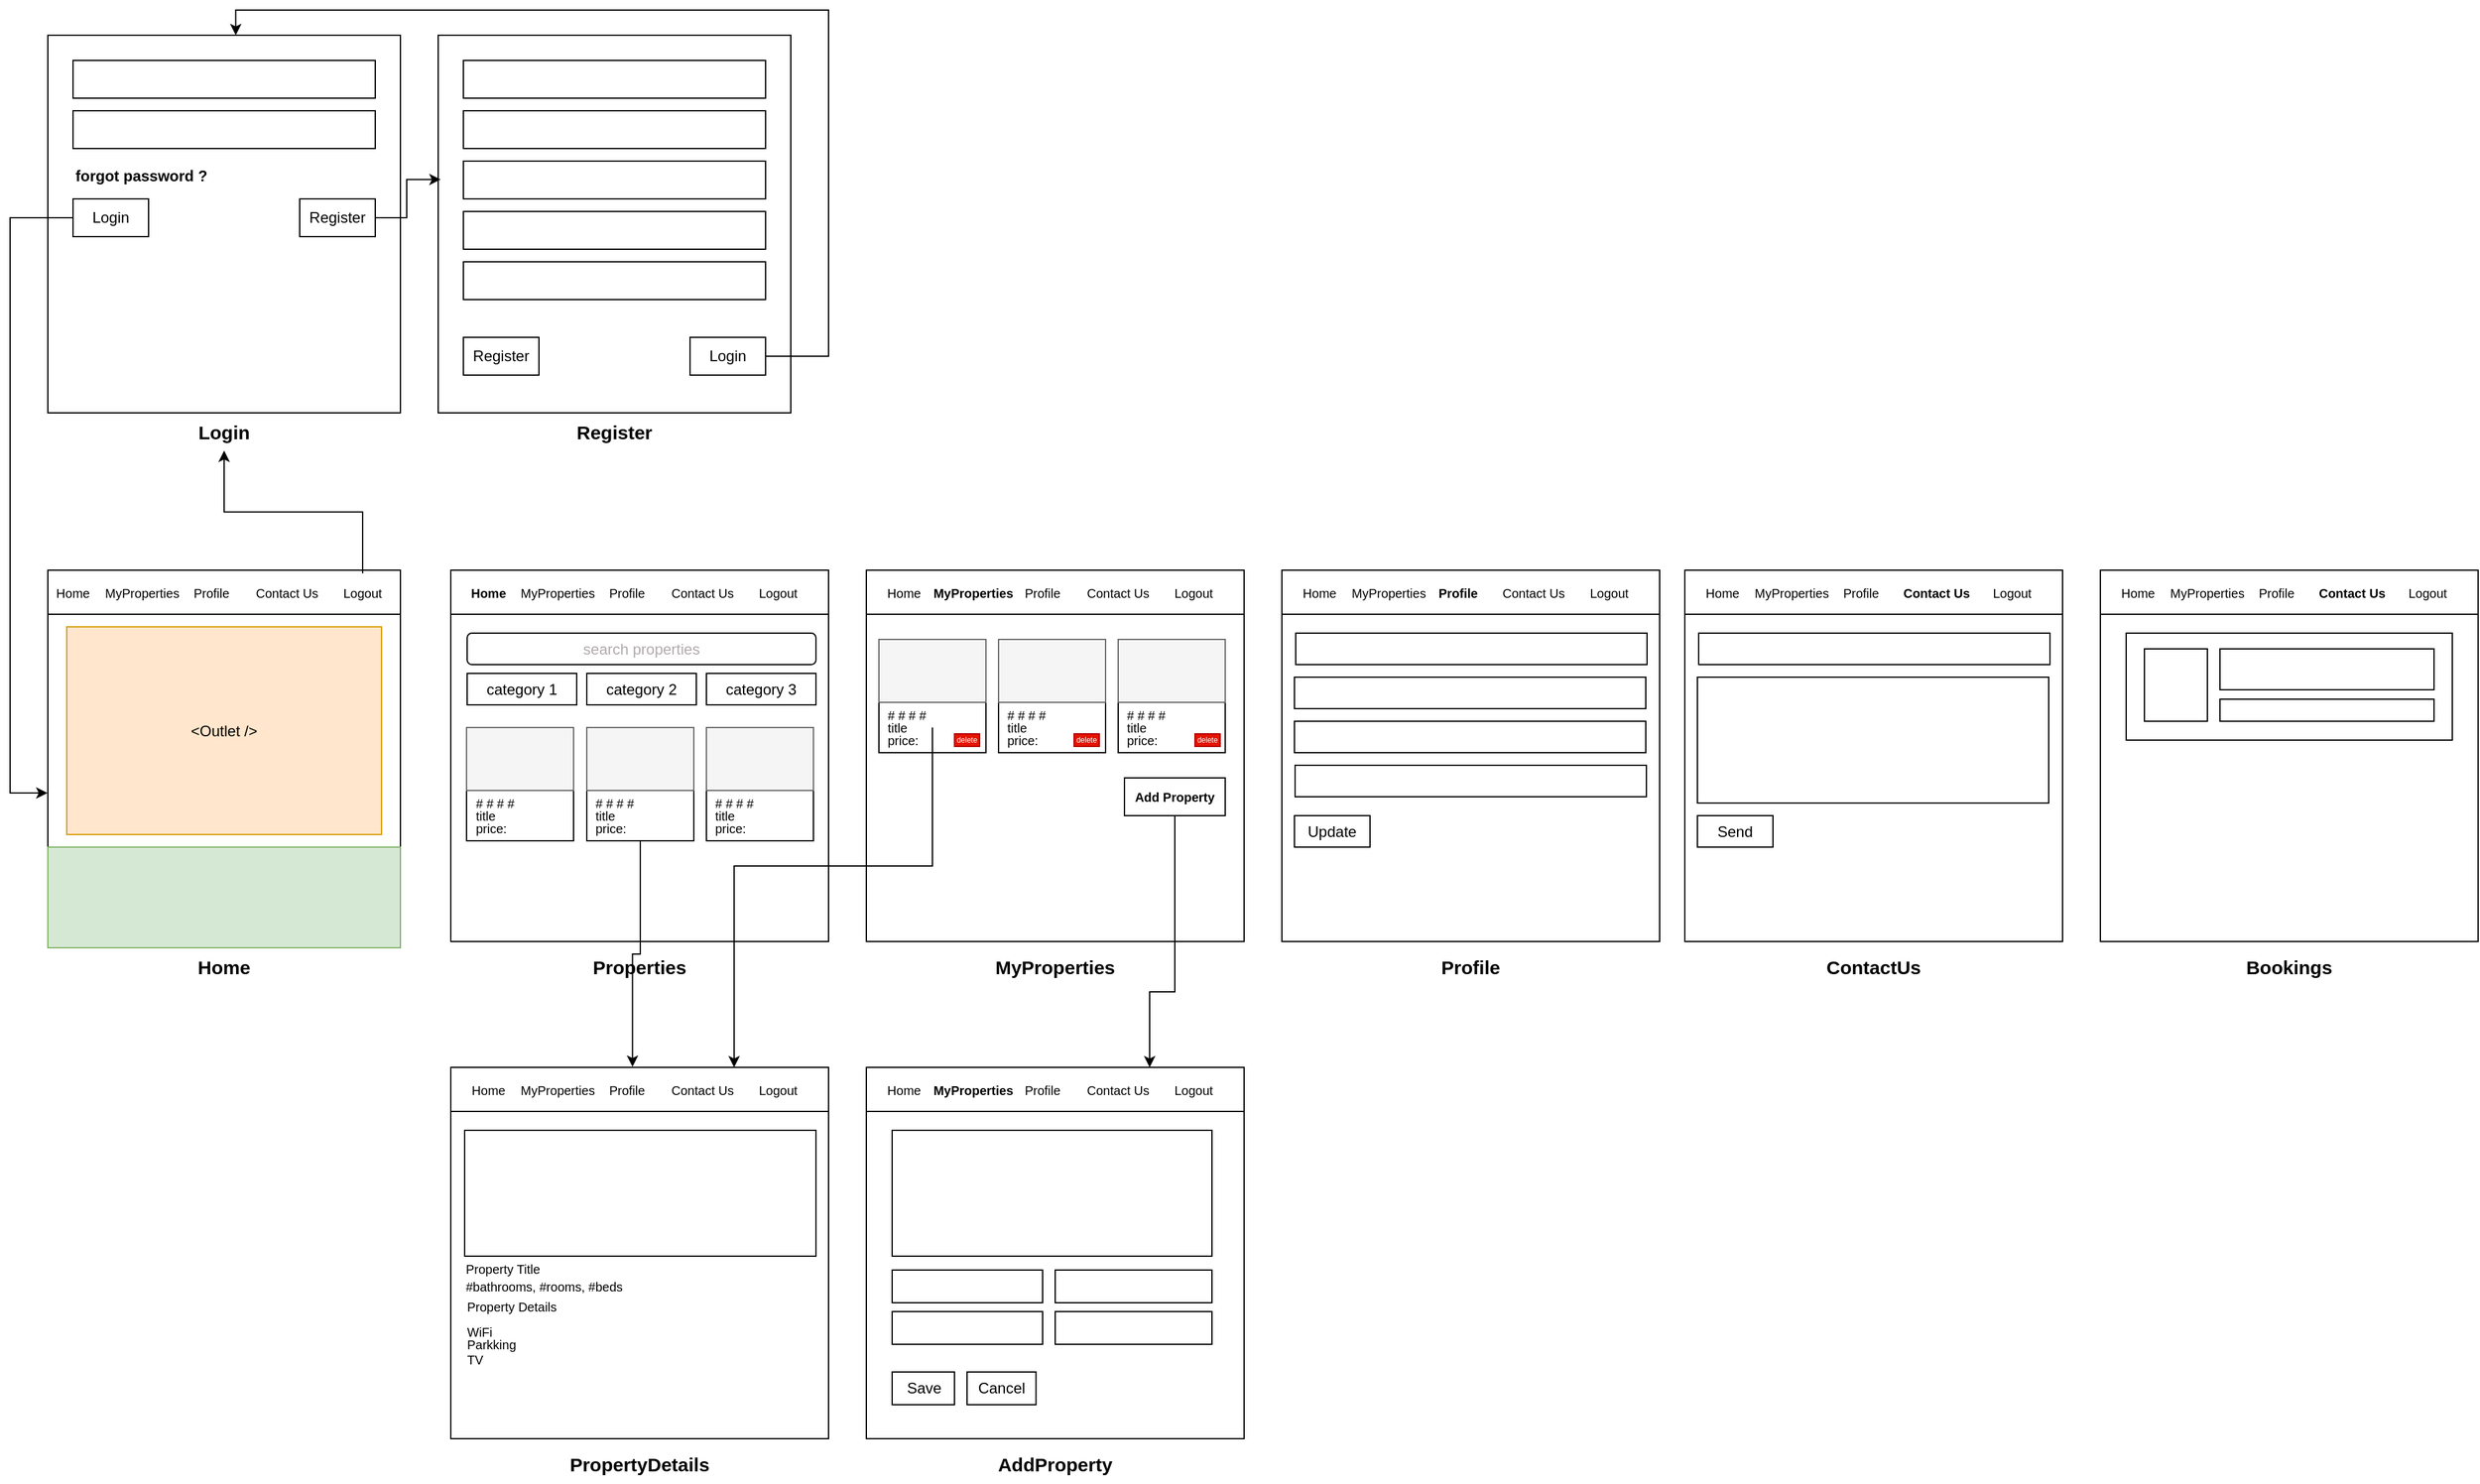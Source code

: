 <mxfile version="25.0.2" pages="2">
  <diagram name="Page-1" id="AyDpVEQpUYll-SA3fNU6">
    <mxGraphModel dx="1242" dy="822" grid="1" gridSize="10" guides="1" tooltips="1" connect="1" arrows="1" fold="1" page="1" pageScale="1" pageWidth="827" pageHeight="1169" math="0" shadow="0">
      <root>
        <mxCell id="0" />
        <mxCell id="1" parent="0" />
        <mxCell id="iufHaKt-wP_-ZqBrllDK-1" value="" style="rounded=0;whiteSpace=wrap;html=1;" vertex="1" parent="1">
          <mxGeometry x="1760" y="587.5" width="300" height="292.5" as="geometry" />
        </mxCell>
        <mxCell id="iufHaKt-wP_-ZqBrllDK-15" value="" style="rounded=0;whiteSpace=wrap;html=1;" vertex="1" parent="1">
          <mxGeometry x="1780.5" y="635" width="259" height="85" as="geometry" />
        </mxCell>
        <mxCell id="_2L9ykSKTUBf5k1eID-E-1" value="" style="rounded=0;whiteSpace=wrap;html=1;" parent="1" vertex="1">
          <mxGeometry x="130" y="160" width="280" height="300" as="geometry" />
        </mxCell>
        <mxCell id="_2L9ykSKTUBf5k1eID-E-2" value="" style="rounded=0;whiteSpace=wrap;html=1;" parent="1" vertex="1">
          <mxGeometry x="150" y="180" width="240" height="30" as="geometry" />
        </mxCell>
        <mxCell id="_2L9ykSKTUBf5k1eID-E-3" value="" style="rounded=0;whiteSpace=wrap;html=1;" parent="1" vertex="1">
          <mxGeometry x="150" y="220" width="240" height="30" as="geometry" />
        </mxCell>
        <mxCell id="_2L9ykSKTUBf5k1eID-E-4" value="Login" style="rounded=0;whiteSpace=wrap;html=1;" parent="1" vertex="1">
          <mxGeometry x="150" y="290" width="60" height="30" as="geometry" />
        </mxCell>
        <mxCell id="_2L9ykSKTUBf5k1eID-E-5" value="Register" style="rounded=0;whiteSpace=wrap;html=1;" parent="1" vertex="1">
          <mxGeometry x="330" y="290" width="60" height="30" as="geometry" />
        </mxCell>
        <mxCell id="_2L9ykSKTUBf5k1eID-E-6" value="Login" style="text;html=1;align=center;verticalAlign=middle;whiteSpace=wrap;rounded=0;fontStyle=1;fontSize=15;" parent="1" vertex="1">
          <mxGeometry x="130" y="460" width="280" height="30" as="geometry" />
        </mxCell>
        <mxCell id="_2L9ykSKTUBf5k1eID-E-7" value="" style="rounded=0;whiteSpace=wrap;html=1;" parent="1" vertex="1">
          <mxGeometry x="440" y="160" width="280" height="300" as="geometry" />
        </mxCell>
        <mxCell id="_2L9ykSKTUBf5k1eID-E-8" value="" style="rounded=0;whiteSpace=wrap;html=1;" parent="1" vertex="1">
          <mxGeometry x="460" y="180" width="240" height="30" as="geometry" />
        </mxCell>
        <mxCell id="_2L9ykSKTUBf5k1eID-E-9" value="" style="rounded=0;whiteSpace=wrap;html=1;" parent="1" vertex="1">
          <mxGeometry x="460" y="220" width="240" height="30" as="geometry" />
        </mxCell>
        <mxCell id="_2L9ykSKTUBf5k1eID-E-10" value="Login" style="rounded=0;whiteSpace=wrap;html=1;" parent="1" vertex="1">
          <mxGeometry x="640" y="400" width="60" height="30" as="geometry" />
        </mxCell>
        <mxCell id="_2L9ykSKTUBf5k1eID-E-11" value="Register" style="rounded=0;whiteSpace=wrap;html=1;" parent="1" vertex="1">
          <mxGeometry x="460" y="400" width="60" height="30" as="geometry" />
        </mxCell>
        <mxCell id="_2L9ykSKTUBf5k1eID-E-12" value="Register" style="text;html=1;align=center;verticalAlign=middle;whiteSpace=wrap;rounded=0;fontStyle=1;fontSize=15;" parent="1" vertex="1">
          <mxGeometry x="440" y="460" width="280" height="30" as="geometry" />
        </mxCell>
        <mxCell id="_2L9ykSKTUBf5k1eID-E-13" value="" style="rounded=0;whiteSpace=wrap;html=1;" parent="1" vertex="1">
          <mxGeometry x="460" y="260" width="240" height="30" as="geometry" />
        </mxCell>
        <mxCell id="_2L9ykSKTUBf5k1eID-E-14" value="" style="rounded=0;whiteSpace=wrap;html=1;" parent="1" vertex="1">
          <mxGeometry x="460" y="300" width="240" height="30" as="geometry" />
        </mxCell>
        <mxCell id="_2L9ykSKTUBf5k1eID-E-15" value="" style="rounded=0;whiteSpace=wrap;html=1;" parent="1" vertex="1">
          <mxGeometry x="460" y="340" width="240" height="30" as="geometry" />
        </mxCell>
        <mxCell id="_2L9ykSKTUBf5k1eID-E-17" style="edgeStyle=orthogonalEdgeStyle;rounded=0;orthogonalLoop=1;jettySize=auto;html=1;entryX=0.007;entryY=0.382;entryDx=0;entryDy=0;entryPerimeter=0;" parent="1" source="_2L9ykSKTUBf5k1eID-E-5" target="_2L9ykSKTUBf5k1eID-E-7" edge="1">
          <mxGeometry relative="1" as="geometry" />
        </mxCell>
        <mxCell id="_2L9ykSKTUBf5k1eID-E-18" style="edgeStyle=orthogonalEdgeStyle;rounded=0;orthogonalLoop=1;jettySize=auto;html=1;entryX=0.533;entryY=0;entryDx=0;entryDy=0;entryPerimeter=0;" parent="1" source="_2L9ykSKTUBf5k1eID-E-10" target="_2L9ykSKTUBf5k1eID-E-1" edge="1">
          <mxGeometry relative="1" as="geometry">
            <Array as="points">
              <mxPoint x="750" y="415" />
              <mxPoint x="750" y="140" />
              <mxPoint x="279" y="140" />
            </Array>
          </mxGeometry>
        </mxCell>
        <mxCell id="_2L9ykSKTUBf5k1eID-E-21" value="" style="rounded=0;whiteSpace=wrap;html=1;" parent="1" vertex="1">
          <mxGeometry x="130" y="585" width="280" height="300" as="geometry" />
        </mxCell>
        <mxCell id="_2L9ykSKTUBf5k1eID-E-26" value="Home" style="text;html=1;align=center;verticalAlign=middle;whiteSpace=wrap;rounded=0;fontStyle=1;fontSize=15;" parent="1" vertex="1">
          <mxGeometry x="130" y="885" width="280" height="30" as="geometry" />
        </mxCell>
        <mxCell id="_2L9ykSKTUBf5k1eID-E-27" value="" style="rounded=0;whiteSpace=wrap;html=1;" parent="1" vertex="1">
          <mxGeometry x="130" y="585" width="280" height="35" as="geometry" />
        </mxCell>
        <mxCell id="_2L9ykSKTUBf5k1eID-E-28" value="Home" style="text;html=1;align=center;verticalAlign=middle;whiteSpace=wrap;rounded=0;fontSize=10;" parent="1" vertex="1">
          <mxGeometry x="130" y="587.5" width="40" height="30" as="geometry" />
        </mxCell>
        <mxCell id="_2L9ykSKTUBf5k1eID-E-29" value="MyProperties" style="text;html=1;align=center;verticalAlign=middle;whiteSpace=wrap;rounded=0;fontSize=10;" parent="1" vertex="1">
          <mxGeometry x="170" y="587.5" width="70" height="30" as="geometry" />
        </mxCell>
        <mxCell id="_2L9ykSKTUBf5k1eID-E-30" value="Profile" style="text;html=1;align=center;verticalAlign=middle;whiteSpace=wrap;rounded=0;fontSize=10;" parent="1" vertex="1">
          <mxGeometry x="240" y="587.5" width="40" height="30" as="geometry" />
        </mxCell>
        <mxCell id="_2L9ykSKTUBf5k1eID-E-31" value="Contact Us" style="text;html=1;align=center;verticalAlign=middle;whiteSpace=wrap;rounded=0;fontSize=10;" parent="1" vertex="1">
          <mxGeometry x="290" y="587.5" width="60" height="30" as="geometry" />
        </mxCell>
        <mxCell id="_2L9ykSKTUBf5k1eID-E-193" style="edgeStyle=orthogonalEdgeStyle;rounded=0;orthogonalLoop=1;jettySize=auto;html=1;" parent="1" source="_2L9ykSKTUBf5k1eID-E-32" target="_2L9ykSKTUBf5k1eID-E-6" edge="1">
          <mxGeometry relative="1" as="geometry" />
        </mxCell>
        <mxCell id="_2L9ykSKTUBf5k1eID-E-32" value="Logout" style="text;html=1;align=center;verticalAlign=middle;whiteSpace=wrap;rounded=0;fontSize=10;" parent="1" vertex="1">
          <mxGeometry x="350" y="587.5" width="60" height="30" as="geometry" />
        </mxCell>
        <mxCell id="_2L9ykSKTUBf5k1eID-E-33" value="" style="rounded=0;whiteSpace=wrap;html=1;" parent="1" vertex="1">
          <mxGeometry x="450" y="587.5" width="300" height="292.5" as="geometry" />
        </mxCell>
        <mxCell id="_2L9ykSKTUBf5k1eID-E-34" value="Properties" style="text;html=1;align=center;verticalAlign=middle;whiteSpace=wrap;rounded=0;fontStyle=1;fontSize=15;" parent="1" vertex="1">
          <mxGeometry x="450" y="885" width="300" height="30" as="geometry" />
        </mxCell>
        <mxCell id="_2L9ykSKTUBf5k1eID-E-35" value="" style="rounded=0;whiteSpace=wrap;html=1;" parent="1" vertex="1">
          <mxGeometry x="450" y="585" width="300" height="35" as="geometry" />
        </mxCell>
        <mxCell id="_2L9ykSKTUBf5k1eID-E-36" value="Home" style="text;html=1;align=center;verticalAlign=middle;whiteSpace=wrap;rounded=0;fontSize=10;fontStyle=1" parent="1" vertex="1">
          <mxGeometry x="460" y="587.5" width="40" height="30" as="geometry" />
        </mxCell>
        <mxCell id="_2L9ykSKTUBf5k1eID-E-37" value="MyProperties" style="text;html=1;align=center;verticalAlign=middle;whiteSpace=wrap;rounded=0;fontSize=10;" parent="1" vertex="1">
          <mxGeometry x="500" y="587.5" width="70" height="30" as="geometry" />
        </mxCell>
        <mxCell id="_2L9ykSKTUBf5k1eID-E-38" value="Profile" style="text;html=1;align=center;verticalAlign=middle;whiteSpace=wrap;rounded=0;fontSize=10;" parent="1" vertex="1">
          <mxGeometry x="570" y="587.5" width="40" height="30" as="geometry" />
        </mxCell>
        <mxCell id="_2L9ykSKTUBf5k1eID-E-39" value="Contact Us" style="text;html=1;align=center;verticalAlign=middle;whiteSpace=wrap;rounded=0;fontSize=10;" parent="1" vertex="1">
          <mxGeometry x="620" y="587.5" width="60" height="30" as="geometry" />
        </mxCell>
        <mxCell id="_2L9ykSKTUBf5k1eID-E-40" value="Logout" style="text;html=1;align=center;verticalAlign=middle;whiteSpace=wrap;rounded=0;fontSize=10;" parent="1" vertex="1">
          <mxGeometry x="680" y="587.5" width="60" height="30" as="geometry" />
        </mxCell>
        <mxCell id="_2L9ykSKTUBf5k1eID-E-51" value="" style="group" parent="1" vertex="1" connectable="0">
          <mxGeometry x="462.5" y="710" width="85" height="90" as="geometry" />
        </mxCell>
        <mxCell id="_2L9ykSKTUBf5k1eID-E-41" value="" style="rounded=0;whiteSpace=wrap;html=1;" parent="_2L9ykSKTUBf5k1eID-E-51" vertex="1">
          <mxGeometry width="85" height="90" as="geometry" />
        </mxCell>
        <mxCell id="_2L9ykSKTUBf5k1eID-E-42" value="" style="rounded=0;whiteSpace=wrap;html=1;fillColor=#f5f5f5;fontColor=#333333;strokeColor=#666666;" parent="_2L9ykSKTUBf5k1eID-E-51" vertex="1">
          <mxGeometry width="85" height="50" as="geometry" />
        </mxCell>
        <mxCell id="_2L9ykSKTUBf5k1eID-E-43" value="title" style="text;html=1;align=left;verticalAlign=middle;whiteSpace=wrap;rounded=0;fontSize=10;" parent="_2L9ykSKTUBf5k1eID-E-51" vertex="1">
          <mxGeometry x="5" y="60" width="75" height="20" as="geometry" />
        </mxCell>
        <mxCell id="_2L9ykSKTUBf5k1eID-E-44" value="price:&amp;nbsp;" style="text;html=1;align=left;verticalAlign=middle;whiteSpace=wrap;rounded=0;fontSize=10;" parent="_2L9ykSKTUBf5k1eID-E-51" vertex="1">
          <mxGeometry x="5" y="70" width="75" height="20" as="geometry" />
        </mxCell>
        <mxCell id="_2L9ykSKTUBf5k1eID-E-46" value="# # # #" style="text;html=1;align=left;verticalAlign=middle;whiteSpace=wrap;rounded=0;fontSize=10;" parent="_2L9ykSKTUBf5k1eID-E-51" vertex="1">
          <mxGeometry x="5" y="50" width="75" height="20" as="geometry" />
        </mxCell>
        <mxCell id="_2L9ykSKTUBf5k1eID-E-52" value="" style="group" parent="1" vertex="1" connectable="0">
          <mxGeometry x="558" y="710" width="85" height="90" as="geometry" />
        </mxCell>
        <mxCell id="_2L9ykSKTUBf5k1eID-E-53" value="" style="rounded=0;whiteSpace=wrap;html=1;" parent="_2L9ykSKTUBf5k1eID-E-52" vertex="1">
          <mxGeometry width="85" height="90" as="geometry" />
        </mxCell>
        <mxCell id="_2L9ykSKTUBf5k1eID-E-54" value="" style="rounded=0;whiteSpace=wrap;html=1;fillColor=#f5f5f5;fontColor=#333333;strokeColor=#666666;" parent="_2L9ykSKTUBf5k1eID-E-52" vertex="1">
          <mxGeometry width="85" height="50" as="geometry" />
        </mxCell>
        <mxCell id="_2L9ykSKTUBf5k1eID-E-55" value="title" style="text;html=1;align=left;verticalAlign=middle;whiteSpace=wrap;rounded=0;fontSize=10;" parent="_2L9ykSKTUBf5k1eID-E-52" vertex="1">
          <mxGeometry x="5" y="60" width="75" height="20" as="geometry" />
        </mxCell>
        <mxCell id="_2L9ykSKTUBf5k1eID-E-56" value="price:&amp;nbsp;" style="text;html=1;align=left;verticalAlign=middle;whiteSpace=wrap;rounded=0;fontSize=10;" parent="_2L9ykSKTUBf5k1eID-E-52" vertex="1">
          <mxGeometry x="5" y="70" width="75" height="20" as="geometry" />
        </mxCell>
        <mxCell id="_2L9ykSKTUBf5k1eID-E-57" value="# # # #" style="text;html=1;align=left;verticalAlign=middle;whiteSpace=wrap;rounded=0;fontSize=10;" parent="_2L9ykSKTUBf5k1eID-E-52" vertex="1">
          <mxGeometry x="5" y="50" width="75" height="20" as="geometry" />
        </mxCell>
        <mxCell id="_2L9ykSKTUBf5k1eID-E-58" value="" style="group" parent="1" vertex="1" connectable="0">
          <mxGeometry x="653" y="710" width="85" height="90" as="geometry" />
        </mxCell>
        <mxCell id="_2L9ykSKTUBf5k1eID-E-59" value="" style="rounded=0;whiteSpace=wrap;html=1;" parent="_2L9ykSKTUBf5k1eID-E-58" vertex="1">
          <mxGeometry width="85" height="90" as="geometry" />
        </mxCell>
        <mxCell id="_2L9ykSKTUBf5k1eID-E-60" value="" style="rounded=0;whiteSpace=wrap;html=1;fillColor=#f5f5f5;fontColor=#333333;strokeColor=#666666;" parent="_2L9ykSKTUBf5k1eID-E-58" vertex="1">
          <mxGeometry width="85" height="50" as="geometry" />
        </mxCell>
        <mxCell id="_2L9ykSKTUBf5k1eID-E-61" value="title" style="text;html=1;align=left;verticalAlign=middle;whiteSpace=wrap;rounded=0;fontSize=10;" parent="_2L9ykSKTUBf5k1eID-E-58" vertex="1">
          <mxGeometry x="5" y="60" width="75" height="20" as="geometry" />
        </mxCell>
        <mxCell id="_2L9ykSKTUBf5k1eID-E-62" value="price:&amp;nbsp;" style="text;html=1;align=left;verticalAlign=middle;whiteSpace=wrap;rounded=0;fontSize=10;" parent="_2L9ykSKTUBf5k1eID-E-58" vertex="1">
          <mxGeometry x="5" y="70" width="75" height="20" as="geometry" />
        </mxCell>
        <mxCell id="_2L9ykSKTUBf5k1eID-E-63" value="# # # #" style="text;html=1;align=left;verticalAlign=middle;whiteSpace=wrap;rounded=0;fontSize=10;" parent="_2L9ykSKTUBf5k1eID-E-58" vertex="1">
          <mxGeometry x="5" y="50" width="75" height="20" as="geometry" />
        </mxCell>
        <mxCell id="_2L9ykSKTUBf5k1eID-E-64" value="" style="rounded=0;whiteSpace=wrap;html=1;" parent="1" vertex="1">
          <mxGeometry x="780" y="587.5" width="300" height="292.5" as="geometry" />
        </mxCell>
        <mxCell id="_2L9ykSKTUBf5k1eID-E-65" value="MyProperties" style="text;html=1;align=center;verticalAlign=middle;whiteSpace=wrap;rounded=0;fontStyle=1;fontSize=15;" parent="1" vertex="1">
          <mxGeometry x="780" y="885" width="300" height="30" as="geometry" />
        </mxCell>
        <mxCell id="_2L9ykSKTUBf5k1eID-E-66" value="" style="rounded=0;whiteSpace=wrap;html=1;" parent="1" vertex="1">
          <mxGeometry x="780" y="585" width="300" height="35" as="geometry" />
        </mxCell>
        <mxCell id="_2L9ykSKTUBf5k1eID-E-67" value="Home" style="text;html=1;align=center;verticalAlign=middle;whiteSpace=wrap;rounded=0;fontSize=10;fontStyle=0" parent="1" vertex="1">
          <mxGeometry x="790" y="587.5" width="40" height="30" as="geometry" />
        </mxCell>
        <mxCell id="_2L9ykSKTUBf5k1eID-E-68" value="MyProperties" style="text;html=1;align=center;verticalAlign=middle;whiteSpace=wrap;rounded=0;fontSize=10;fontStyle=1" parent="1" vertex="1">
          <mxGeometry x="830" y="587.5" width="70" height="30" as="geometry" />
        </mxCell>
        <mxCell id="_2L9ykSKTUBf5k1eID-E-69" value="Profile" style="text;html=1;align=center;verticalAlign=middle;whiteSpace=wrap;rounded=0;fontSize=10;" parent="1" vertex="1">
          <mxGeometry x="900" y="587.5" width="40" height="30" as="geometry" />
        </mxCell>
        <mxCell id="_2L9ykSKTUBf5k1eID-E-70" value="Contact Us" style="text;html=1;align=center;verticalAlign=middle;whiteSpace=wrap;rounded=0;fontSize=10;" parent="1" vertex="1">
          <mxGeometry x="950" y="587.5" width="60" height="30" as="geometry" />
        </mxCell>
        <mxCell id="_2L9ykSKTUBf5k1eID-E-71" value="Logout" style="text;html=1;align=center;verticalAlign=middle;whiteSpace=wrap;rounded=0;fontSize=10;" parent="1" vertex="1">
          <mxGeometry x="1010" y="587.5" width="60" height="30" as="geometry" />
        </mxCell>
        <mxCell id="_2L9ykSKTUBf5k1eID-E-72" value="" style="group" parent="1" vertex="1" connectable="0">
          <mxGeometry x="790" y="640" width="85" height="90" as="geometry" />
        </mxCell>
        <mxCell id="_2L9ykSKTUBf5k1eID-E-73" value="" style="rounded=0;whiteSpace=wrap;html=1;" parent="_2L9ykSKTUBf5k1eID-E-72" vertex="1">
          <mxGeometry width="85" height="90" as="geometry" />
        </mxCell>
        <mxCell id="_2L9ykSKTUBf5k1eID-E-74" value="" style="rounded=0;whiteSpace=wrap;html=1;fillColor=#f5f5f5;fontColor=#333333;strokeColor=#666666;" parent="_2L9ykSKTUBf5k1eID-E-72" vertex="1">
          <mxGeometry width="85" height="50" as="geometry" />
        </mxCell>
        <mxCell id="_2L9ykSKTUBf5k1eID-E-75" value="title" style="text;html=1;align=left;verticalAlign=middle;whiteSpace=wrap;rounded=0;fontSize=10;" parent="_2L9ykSKTUBf5k1eID-E-72" vertex="1">
          <mxGeometry x="5" y="60" width="75" height="20" as="geometry" />
        </mxCell>
        <mxCell id="_2L9ykSKTUBf5k1eID-E-76" value="price:&amp;nbsp;" style="text;html=1;align=left;verticalAlign=middle;whiteSpace=wrap;rounded=0;fontSize=10;" parent="_2L9ykSKTUBf5k1eID-E-72" vertex="1">
          <mxGeometry x="5" y="70" width="75" height="20" as="geometry" />
        </mxCell>
        <mxCell id="_2L9ykSKTUBf5k1eID-E-77" value="# # # #" style="text;html=1;align=left;verticalAlign=middle;whiteSpace=wrap;rounded=0;fontSize=10;" parent="_2L9ykSKTUBf5k1eID-E-72" vertex="1">
          <mxGeometry x="5" y="50" width="75" height="20" as="geometry" />
        </mxCell>
        <mxCell id="_2L9ykSKTUBf5k1eID-E-197" value="delete" style="rounded=0;whiteSpace=wrap;html=1;fillColor=#e51400;fontColor=#ffffff;strokeColor=#B20000;fontSize=6;" parent="_2L9ykSKTUBf5k1eID-E-72" vertex="1">
          <mxGeometry x="60" y="75" width="20" height="10" as="geometry" />
        </mxCell>
        <mxCell id="_2L9ykSKTUBf5k1eID-E-78" value="" style="group" parent="1" vertex="1" connectable="0">
          <mxGeometry x="885" y="640" width="85" height="90" as="geometry" />
        </mxCell>
        <mxCell id="_2L9ykSKTUBf5k1eID-E-79" value="" style="rounded=0;whiteSpace=wrap;html=1;" parent="_2L9ykSKTUBf5k1eID-E-78" vertex="1">
          <mxGeometry width="85" height="90" as="geometry" />
        </mxCell>
        <mxCell id="_2L9ykSKTUBf5k1eID-E-80" value="" style="rounded=0;whiteSpace=wrap;html=1;fillColor=#f5f5f5;fontColor=#333333;strokeColor=#666666;" parent="_2L9ykSKTUBf5k1eID-E-78" vertex="1">
          <mxGeometry width="85" height="50" as="geometry" />
        </mxCell>
        <mxCell id="_2L9ykSKTUBf5k1eID-E-81" value="title" style="text;html=1;align=left;verticalAlign=middle;whiteSpace=wrap;rounded=0;fontSize=10;" parent="_2L9ykSKTUBf5k1eID-E-78" vertex="1">
          <mxGeometry x="5" y="60" width="75" height="20" as="geometry" />
        </mxCell>
        <mxCell id="_2L9ykSKTUBf5k1eID-E-82" value="price:&amp;nbsp;" style="text;html=1;align=left;verticalAlign=middle;whiteSpace=wrap;rounded=0;fontSize=10;" parent="_2L9ykSKTUBf5k1eID-E-78" vertex="1">
          <mxGeometry x="5" y="70" width="75" height="20" as="geometry" />
        </mxCell>
        <mxCell id="_2L9ykSKTUBf5k1eID-E-83" value="# # # #" style="text;html=1;align=left;verticalAlign=middle;whiteSpace=wrap;rounded=0;fontSize=10;" parent="_2L9ykSKTUBf5k1eID-E-78" vertex="1">
          <mxGeometry x="5" y="50" width="75" height="20" as="geometry" />
        </mxCell>
        <mxCell id="_2L9ykSKTUBf5k1eID-E-198" value="delete" style="rounded=0;whiteSpace=wrap;html=1;fillColor=#e51400;fontColor=#ffffff;strokeColor=#B20000;fontSize=6;" parent="_2L9ykSKTUBf5k1eID-E-78" vertex="1">
          <mxGeometry x="60" y="75" width="20" height="10" as="geometry" />
        </mxCell>
        <mxCell id="_2L9ykSKTUBf5k1eID-E-84" value="" style="group" parent="1" vertex="1" connectable="0">
          <mxGeometry x="980" y="640" width="85" height="90" as="geometry" />
        </mxCell>
        <mxCell id="_2L9ykSKTUBf5k1eID-E-85" value="" style="rounded=0;whiteSpace=wrap;html=1;" parent="_2L9ykSKTUBf5k1eID-E-84" vertex="1">
          <mxGeometry width="85" height="90" as="geometry" />
        </mxCell>
        <mxCell id="_2L9ykSKTUBf5k1eID-E-86" value="" style="rounded=0;whiteSpace=wrap;html=1;fillColor=#f5f5f5;fontColor=#333333;strokeColor=#666666;" parent="_2L9ykSKTUBf5k1eID-E-84" vertex="1">
          <mxGeometry width="85" height="50" as="geometry" />
        </mxCell>
        <mxCell id="_2L9ykSKTUBf5k1eID-E-87" value="title" style="text;html=1;align=left;verticalAlign=middle;whiteSpace=wrap;rounded=0;fontSize=10;" parent="_2L9ykSKTUBf5k1eID-E-84" vertex="1">
          <mxGeometry x="5" y="60" width="75" height="20" as="geometry" />
        </mxCell>
        <mxCell id="_2L9ykSKTUBf5k1eID-E-88" value="price:&amp;nbsp;" style="text;html=1;align=left;verticalAlign=middle;whiteSpace=wrap;rounded=0;fontSize=10;" parent="_2L9ykSKTUBf5k1eID-E-84" vertex="1">
          <mxGeometry x="5" y="70" width="75" height="20" as="geometry" />
        </mxCell>
        <mxCell id="_2L9ykSKTUBf5k1eID-E-89" value="# # # #" style="text;html=1;align=left;verticalAlign=middle;whiteSpace=wrap;rounded=0;fontSize=10;" parent="_2L9ykSKTUBf5k1eID-E-84" vertex="1">
          <mxGeometry x="5" y="50" width="75" height="20" as="geometry" />
        </mxCell>
        <mxCell id="_2L9ykSKTUBf5k1eID-E-199" value="delete" style="rounded=0;whiteSpace=wrap;html=1;fillColor=#e51400;fontColor=#ffffff;strokeColor=#B20000;fontSize=6;" parent="_2L9ykSKTUBf5k1eID-E-84" vertex="1">
          <mxGeometry x="61" y="75" width="20" height="10" as="geometry" />
        </mxCell>
        <mxCell id="_2L9ykSKTUBf5k1eID-E-191" style="edgeStyle=orthogonalEdgeStyle;rounded=0;orthogonalLoop=1;jettySize=auto;html=1;entryX=0.75;entryY=0;entryDx=0;entryDy=0;" parent="1" source="_2L9ykSKTUBf5k1eID-E-90" target="_2L9ykSKTUBf5k1eID-E-156" edge="1">
          <mxGeometry relative="1" as="geometry">
            <Array as="points">
              <mxPoint x="1025" y="920" />
              <mxPoint x="1005" y="920" />
            </Array>
          </mxGeometry>
        </mxCell>
        <mxCell id="_2L9ykSKTUBf5k1eID-E-90" value="Add Property" style="rounded=0;whiteSpace=wrap;html=1;fontStyle=1;fontSize=10;" parent="1" vertex="1">
          <mxGeometry x="985" y="750" width="80" height="30" as="geometry" />
        </mxCell>
        <mxCell id="_2L9ykSKTUBf5k1eID-E-91" value="" style="rounded=0;whiteSpace=wrap;html=1;" parent="1" vertex="1">
          <mxGeometry x="1110" y="587.5" width="300" height="292.5" as="geometry" />
        </mxCell>
        <mxCell id="_2L9ykSKTUBf5k1eID-E-92" value="Profile" style="text;html=1;align=center;verticalAlign=middle;whiteSpace=wrap;rounded=0;fontStyle=1;fontSize=15;" parent="1" vertex="1">
          <mxGeometry x="1110" y="885" width="300" height="30" as="geometry" />
        </mxCell>
        <mxCell id="_2L9ykSKTUBf5k1eID-E-93" value="" style="rounded=0;whiteSpace=wrap;html=1;" parent="1" vertex="1">
          <mxGeometry x="1110" y="585" width="300" height="35" as="geometry" />
        </mxCell>
        <mxCell id="_2L9ykSKTUBf5k1eID-E-94" value="Home" style="text;html=1;align=center;verticalAlign=middle;whiteSpace=wrap;rounded=0;fontSize=10;fontStyle=0" parent="1" vertex="1">
          <mxGeometry x="1120" y="587.5" width="40" height="30" as="geometry" />
        </mxCell>
        <mxCell id="_2L9ykSKTUBf5k1eID-E-95" value="MyProperties" style="text;html=1;align=center;verticalAlign=middle;whiteSpace=wrap;rounded=0;fontSize=10;" parent="1" vertex="1">
          <mxGeometry x="1160" y="587.5" width="70" height="30" as="geometry" />
        </mxCell>
        <mxCell id="_2L9ykSKTUBf5k1eID-E-96" value="Profile" style="text;html=1;align=center;verticalAlign=middle;whiteSpace=wrap;rounded=0;fontSize=10;fontStyle=1" parent="1" vertex="1">
          <mxGeometry x="1230" y="587.5" width="40" height="30" as="geometry" />
        </mxCell>
        <mxCell id="_2L9ykSKTUBf5k1eID-E-97" value="Contact Us" style="text;html=1;align=center;verticalAlign=middle;whiteSpace=wrap;rounded=0;fontSize=10;" parent="1" vertex="1">
          <mxGeometry x="1280" y="587.5" width="60" height="30" as="geometry" />
        </mxCell>
        <mxCell id="_2L9ykSKTUBf5k1eID-E-98" value="Logout" style="text;html=1;align=center;verticalAlign=middle;whiteSpace=wrap;rounded=0;fontSize=10;" parent="1" vertex="1">
          <mxGeometry x="1340" y="587.5" width="60" height="30" as="geometry" />
        </mxCell>
        <mxCell id="_2L9ykSKTUBf5k1eID-E-117" value="" style="rounded=0;whiteSpace=wrap;html=1;" parent="1" vertex="1">
          <mxGeometry x="1121" y="635" width="279" height="25" as="geometry" />
        </mxCell>
        <mxCell id="_2L9ykSKTUBf5k1eID-E-118" value="" style="rounded=0;whiteSpace=wrap;html=1;" parent="1" vertex="1">
          <mxGeometry x="1120" y="670" width="279" height="25" as="geometry" />
        </mxCell>
        <mxCell id="_2L9ykSKTUBf5k1eID-E-119" value="" style="rounded=0;whiteSpace=wrap;html=1;" parent="1" vertex="1">
          <mxGeometry x="1120" y="705" width="279" height="25" as="geometry" />
        </mxCell>
        <mxCell id="_2L9ykSKTUBf5k1eID-E-120" value="" style="rounded=0;whiteSpace=wrap;html=1;" parent="1" vertex="1">
          <mxGeometry x="1120.5" y="740" width="279" height="25" as="geometry" />
        </mxCell>
        <mxCell id="_2L9ykSKTUBf5k1eID-E-121" value="Update" style="rounded=0;whiteSpace=wrap;html=1;" parent="1" vertex="1">
          <mxGeometry x="1120" y="780" width="60" height="25" as="geometry" />
        </mxCell>
        <mxCell id="_2L9ykSKTUBf5k1eID-E-122" value="" style="rounded=0;whiteSpace=wrap;html=1;" parent="1" vertex="1">
          <mxGeometry x="1430" y="587.5" width="300" height="292.5" as="geometry" />
        </mxCell>
        <mxCell id="_2L9ykSKTUBf5k1eID-E-123" value="ContactUs" style="text;html=1;align=center;verticalAlign=middle;whiteSpace=wrap;rounded=0;fontStyle=1;fontSize=15;" parent="1" vertex="1">
          <mxGeometry x="1430" y="885" width="300" height="30" as="geometry" />
        </mxCell>
        <mxCell id="_2L9ykSKTUBf5k1eID-E-124" value="" style="rounded=0;whiteSpace=wrap;html=1;" parent="1" vertex="1">
          <mxGeometry x="1430" y="585" width="300" height="35" as="geometry" />
        </mxCell>
        <mxCell id="_2L9ykSKTUBf5k1eID-E-125" value="Home" style="text;html=1;align=center;verticalAlign=middle;whiteSpace=wrap;rounded=0;fontSize=10;fontStyle=0" parent="1" vertex="1">
          <mxGeometry x="1440" y="587.5" width="40" height="30" as="geometry" />
        </mxCell>
        <mxCell id="_2L9ykSKTUBf5k1eID-E-126" value="MyProperties" style="text;html=1;align=center;verticalAlign=middle;whiteSpace=wrap;rounded=0;fontSize=10;" parent="1" vertex="1">
          <mxGeometry x="1480" y="587.5" width="70" height="30" as="geometry" />
        </mxCell>
        <mxCell id="_2L9ykSKTUBf5k1eID-E-127" value="Profile" style="text;html=1;align=center;verticalAlign=middle;whiteSpace=wrap;rounded=0;fontSize=10;fontStyle=0" parent="1" vertex="1">
          <mxGeometry x="1550" y="587.5" width="40" height="30" as="geometry" />
        </mxCell>
        <mxCell id="_2L9ykSKTUBf5k1eID-E-128" value="Contact Us" style="text;html=1;align=center;verticalAlign=middle;whiteSpace=wrap;rounded=0;fontSize=10;fontStyle=1" parent="1" vertex="1">
          <mxGeometry x="1600" y="587.5" width="60" height="30" as="geometry" />
        </mxCell>
        <mxCell id="_2L9ykSKTUBf5k1eID-E-129" value="Logout" style="text;html=1;align=center;verticalAlign=middle;whiteSpace=wrap;rounded=0;fontSize=10;" parent="1" vertex="1">
          <mxGeometry x="1660" y="587.5" width="60" height="30" as="geometry" />
        </mxCell>
        <mxCell id="_2L9ykSKTUBf5k1eID-E-130" value="" style="rounded=0;whiteSpace=wrap;html=1;" parent="1" vertex="1">
          <mxGeometry x="1441" y="635" width="279" height="25" as="geometry" />
        </mxCell>
        <mxCell id="_2L9ykSKTUBf5k1eID-E-131" value="" style="rounded=0;whiteSpace=wrap;html=1;" parent="1" vertex="1">
          <mxGeometry x="1440" y="670" width="279" height="100" as="geometry" />
        </mxCell>
        <mxCell id="_2L9ykSKTUBf5k1eID-E-134" value="Send" style="rounded=0;whiteSpace=wrap;html=1;" parent="1" vertex="1">
          <mxGeometry x="1440" y="780" width="60" height="25" as="geometry" />
        </mxCell>
        <mxCell id="_2L9ykSKTUBf5k1eID-E-135" value="" style="rounded=0;whiteSpace=wrap;html=1;" parent="1" vertex="1">
          <mxGeometry x="450" y="982.5" width="300" height="292.5" as="geometry" />
        </mxCell>
        <mxCell id="_2L9ykSKTUBf5k1eID-E-136" value="PropertyDetails" style="text;html=1;align=center;verticalAlign=middle;whiteSpace=wrap;rounded=0;fontStyle=1;fontSize=15;" parent="1" vertex="1">
          <mxGeometry x="450" y="1280" width="300" height="30" as="geometry" />
        </mxCell>
        <mxCell id="_2L9ykSKTUBf5k1eID-E-137" value="" style="rounded=0;whiteSpace=wrap;html=1;" parent="1" vertex="1">
          <mxGeometry x="450" y="980" width="300" height="35" as="geometry" />
        </mxCell>
        <mxCell id="_2L9ykSKTUBf5k1eID-E-138" value="Home" style="text;html=1;align=center;verticalAlign=middle;whiteSpace=wrap;rounded=0;fontSize=10;fontStyle=0" parent="1" vertex="1">
          <mxGeometry x="460" y="982.5" width="40" height="30" as="geometry" />
        </mxCell>
        <mxCell id="_2L9ykSKTUBf5k1eID-E-139" value="MyProperties" style="text;html=1;align=center;verticalAlign=middle;whiteSpace=wrap;rounded=0;fontSize=10;" parent="1" vertex="1">
          <mxGeometry x="500" y="982.5" width="70" height="30" as="geometry" />
        </mxCell>
        <mxCell id="_2L9ykSKTUBf5k1eID-E-140" value="Profile" style="text;html=1;align=center;verticalAlign=middle;whiteSpace=wrap;rounded=0;fontSize=10;fontStyle=0" parent="1" vertex="1">
          <mxGeometry x="570" y="982.5" width="40" height="30" as="geometry" />
        </mxCell>
        <mxCell id="_2L9ykSKTUBf5k1eID-E-141" value="Contact Us" style="text;html=1;align=center;verticalAlign=middle;whiteSpace=wrap;rounded=0;fontSize=10;" parent="1" vertex="1">
          <mxGeometry x="620" y="982.5" width="60" height="30" as="geometry" />
        </mxCell>
        <mxCell id="_2L9ykSKTUBf5k1eID-E-142" value="Logout" style="text;html=1;align=center;verticalAlign=middle;whiteSpace=wrap;rounded=0;fontSize=10;" parent="1" vertex="1">
          <mxGeometry x="680" y="982.5" width="60" height="30" as="geometry" />
        </mxCell>
        <mxCell id="_2L9ykSKTUBf5k1eID-E-143" value="" style="rounded=0;whiteSpace=wrap;html=1;" parent="1" vertex="1">
          <mxGeometry x="461" y="1030" width="279" height="100" as="geometry" />
        </mxCell>
        <mxCell id="_2L9ykSKTUBf5k1eID-E-148" value="Property Title" style="text;html=1;align=left;verticalAlign=middle;whiteSpace=wrap;rounded=0;fontSize=10;fontStyle=0" parent="1" vertex="1">
          <mxGeometry x="460" y="1130" width="280" height="20" as="geometry" />
        </mxCell>
        <mxCell id="_2L9ykSKTUBf5k1eID-E-149" value="#bathrooms, #rooms, #beds" style="text;html=1;align=left;verticalAlign=middle;whiteSpace=wrap;rounded=0;fontSize=10;fontStyle=0" parent="1" vertex="1">
          <mxGeometry x="459.5" y="1144" width="280" height="20" as="geometry" />
        </mxCell>
        <mxCell id="_2L9ykSKTUBf5k1eID-E-150" value="Property Details" style="text;html=1;align=left;verticalAlign=middle;whiteSpace=wrap;rounded=0;fontSize=10;fontStyle=0" parent="1" vertex="1">
          <mxGeometry x="461" y="1160" width="280" height="20" as="geometry" />
        </mxCell>
        <mxCell id="_2L9ykSKTUBf5k1eID-E-151" value="WiFi" style="text;html=1;align=left;verticalAlign=middle;whiteSpace=wrap;rounded=0;fontSize=10;fontStyle=0" parent="1" vertex="1">
          <mxGeometry x="461" y="1180" width="39" height="20" as="geometry" />
        </mxCell>
        <mxCell id="_2L9ykSKTUBf5k1eID-E-152" value="Parkking" style="text;html=1;align=left;verticalAlign=middle;whiteSpace=wrap;rounded=0;fontSize=10;fontStyle=0" parent="1" vertex="1">
          <mxGeometry x="461" y="1190" width="39" height="20" as="geometry" />
        </mxCell>
        <mxCell id="_2L9ykSKTUBf5k1eID-E-153" value="TV" style="text;html=1;align=left;verticalAlign=middle;whiteSpace=wrap;rounded=0;fontSize=10;fontStyle=0" parent="1" vertex="1">
          <mxGeometry x="460.5" y="1202" width="39" height="20" as="geometry" />
        </mxCell>
        <mxCell id="_2L9ykSKTUBf5k1eID-E-154" value="" style="rounded=0;whiteSpace=wrap;html=1;" parent="1" vertex="1">
          <mxGeometry x="780" y="982.5" width="300" height="292.5" as="geometry" />
        </mxCell>
        <mxCell id="_2L9ykSKTUBf5k1eID-E-155" value="AddProperty" style="text;html=1;align=center;verticalAlign=middle;whiteSpace=wrap;rounded=0;fontStyle=1;fontSize=15;" parent="1" vertex="1">
          <mxGeometry x="780" y="1280" width="300" height="30" as="geometry" />
        </mxCell>
        <mxCell id="_2L9ykSKTUBf5k1eID-E-156" value="" style="rounded=0;whiteSpace=wrap;html=1;" parent="1" vertex="1">
          <mxGeometry x="780" y="980" width="300" height="35" as="geometry" />
        </mxCell>
        <mxCell id="_2L9ykSKTUBf5k1eID-E-157" value="Home" style="text;html=1;align=center;verticalAlign=middle;whiteSpace=wrap;rounded=0;fontSize=10;fontStyle=0" parent="1" vertex="1">
          <mxGeometry x="790" y="982.5" width="40" height="30" as="geometry" />
        </mxCell>
        <mxCell id="_2L9ykSKTUBf5k1eID-E-158" value="MyProperties" style="text;html=1;align=center;verticalAlign=middle;whiteSpace=wrap;rounded=0;fontSize=10;fontStyle=1" parent="1" vertex="1">
          <mxGeometry x="830" y="982.5" width="70" height="30" as="geometry" />
        </mxCell>
        <mxCell id="_2L9ykSKTUBf5k1eID-E-159" value="Profile" style="text;html=1;align=center;verticalAlign=middle;whiteSpace=wrap;rounded=0;fontSize=10;" parent="1" vertex="1">
          <mxGeometry x="900" y="982.5" width="40" height="30" as="geometry" />
        </mxCell>
        <mxCell id="_2L9ykSKTUBf5k1eID-E-160" value="Contact Us" style="text;html=1;align=center;verticalAlign=middle;whiteSpace=wrap;rounded=0;fontSize=10;" parent="1" vertex="1">
          <mxGeometry x="950" y="982.5" width="60" height="30" as="geometry" />
        </mxCell>
        <mxCell id="_2L9ykSKTUBf5k1eID-E-161" value="Logout" style="text;html=1;align=center;verticalAlign=middle;whiteSpace=wrap;rounded=0;fontSize=10;" parent="1" vertex="1">
          <mxGeometry x="1010" y="982.5" width="60" height="30" as="geometry" />
        </mxCell>
        <mxCell id="_2L9ykSKTUBf5k1eID-E-181" value="" style="rounded=0;whiteSpace=wrap;html=1;" parent="1" vertex="1">
          <mxGeometry x="800.5" y="1030" width="254" height="100" as="geometry" />
        </mxCell>
        <mxCell id="_2L9ykSKTUBf5k1eID-E-182" value="" style="rounded=0;whiteSpace=wrap;html=1;" parent="1" vertex="1">
          <mxGeometry x="800.5" y="1141" width="119.5" height="26" as="geometry" />
        </mxCell>
        <mxCell id="_2L9ykSKTUBf5k1eID-E-183" value="" style="rounded=0;whiteSpace=wrap;html=1;" parent="1" vertex="1">
          <mxGeometry x="930" y="1141" width="124.5" height="26" as="geometry" />
        </mxCell>
        <mxCell id="_2L9ykSKTUBf5k1eID-E-184" value="" style="rounded=0;whiteSpace=wrap;html=1;" parent="1" vertex="1">
          <mxGeometry x="800.5" y="1174" width="119.5" height="26" as="geometry" />
        </mxCell>
        <mxCell id="_2L9ykSKTUBf5k1eID-E-185" value="" style="rounded=0;whiteSpace=wrap;html=1;" parent="1" vertex="1">
          <mxGeometry x="930" y="1174" width="124.5" height="26" as="geometry" />
        </mxCell>
        <mxCell id="_2L9ykSKTUBf5k1eID-E-186" value="Save" style="rounded=0;whiteSpace=wrap;html=1;" parent="1" vertex="1">
          <mxGeometry x="800.5" y="1222" width="49.5" height="26" as="geometry" />
        </mxCell>
        <mxCell id="_2L9ykSKTUBf5k1eID-E-187" value="Cancel" style="rounded=0;whiteSpace=wrap;html=1;" parent="1" vertex="1">
          <mxGeometry x="860" y="1222" width="54.75" height="26" as="geometry" />
        </mxCell>
        <mxCell id="_2L9ykSKTUBf5k1eID-E-188" style="edgeStyle=orthogonalEdgeStyle;rounded=0;orthogonalLoop=1;jettySize=auto;html=1;entryX=-0.001;entryY=0.59;entryDx=0;entryDy=0;entryPerimeter=0;" parent="1" source="_2L9ykSKTUBf5k1eID-E-4" target="_2L9ykSKTUBf5k1eID-E-21" edge="1">
          <mxGeometry relative="1" as="geometry">
            <Array as="points">
              <mxPoint x="100" y="305" />
              <mxPoint x="100" y="762" />
            </Array>
          </mxGeometry>
        </mxCell>
        <mxCell id="_2L9ykSKTUBf5k1eID-E-189" style="edgeStyle=orthogonalEdgeStyle;rounded=0;orthogonalLoop=1;jettySize=auto;html=1;entryX=0.481;entryY=-0.012;entryDx=0;entryDy=0;entryPerimeter=0;" parent="1" source="_2L9ykSKTUBf5k1eID-E-56" target="_2L9ykSKTUBf5k1eID-E-137" edge="1">
          <mxGeometry relative="1" as="geometry" />
        </mxCell>
        <mxCell id="_2L9ykSKTUBf5k1eID-E-190" style="edgeStyle=orthogonalEdgeStyle;rounded=0;orthogonalLoop=1;jettySize=auto;html=1;entryX=0.75;entryY=0;entryDx=0;entryDy=0;" parent="1" source="_2L9ykSKTUBf5k1eID-E-77" target="_2L9ykSKTUBf5k1eID-E-137" edge="1">
          <mxGeometry relative="1" as="geometry">
            <Array as="points">
              <mxPoint x="833" y="820" />
              <mxPoint x="675" y="820" />
            </Array>
          </mxGeometry>
        </mxCell>
        <mxCell id="_2L9ykSKTUBf5k1eID-E-194" value="" style="rounded=0;whiteSpace=wrap;html=1;fillColor=#d5e8d4;strokeColor=#82b366;" parent="1" vertex="1">
          <mxGeometry x="130" y="805" width="280" height="80" as="geometry" />
        </mxCell>
        <mxCell id="_2L9ykSKTUBf5k1eID-E-195" value="&amp;lt;Outlet /&amp;gt;" style="rounded=0;whiteSpace=wrap;html=1;fillColor=#ffe6cc;strokeColor=#d79b00;" parent="1" vertex="1">
          <mxGeometry x="145" y="630" width="250" height="165" as="geometry" />
        </mxCell>
        <mxCell id="_2L9ykSKTUBf5k1eID-E-196" value="forgot password ?" style="text;html=1;align=left;verticalAlign=middle;whiteSpace=wrap;rounded=0;fontStyle=1" parent="1" vertex="1">
          <mxGeometry x="150" y="257" width="240" height="30" as="geometry" />
        </mxCell>
        <mxCell id="_2L9ykSKTUBf5k1eID-E-200" value="search properties" style="rounded=1;whiteSpace=wrap;html=1;fontColor=#b1aaaa;" parent="1" vertex="1">
          <mxGeometry x="463" y="635" width="277" height="25" as="geometry" />
        </mxCell>
        <mxCell id="_2L9ykSKTUBf5k1eID-E-201" value="category 1" style="rounded=0;whiteSpace=wrap;html=1;" parent="1" vertex="1">
          <mxGeometry x="463" y="667" width="87" height="25" as="geometry" />
        </mxCell>
        <mxCell id="_2L9ykSKTUBf5k1eID-E-203" value="category 2" style="rounded=0;whiteSpace=wrap;html=1;" parent="1" vertex="1">
          <mxGeometry x="558" y="667" width="87" height="25" as="geometry" />
        </mxCell>
        <mxCell id="_2L9ykSKTUBf5k1eID-E-205" value="category 3" style="rounded=0;whiteSpace=wrap;html=1;" parent="1" vertex="1">
          <mxGeometry x="653" y="667" width="87" height="25" as="geometry" />
        </mxCell>
        <mxCell id="iufHaKt-wP_-ZqBrllDK-2" value="Bookings" style="text;html=1;align=center;verticalAlign=middle;whiteSpace=wrap;rounded=0;fontStyle=1;fontSize=15;" vertex="1" parent="1">
          <mxGeometry x="1760" y="885" width="300" height="30" as="geometry" />
        </mxCell>
        <mxCell id="iufHaKt-wP_-ZqBrllDK-3" value="" style="rounded=0;whiteSpace=wrap;html=1;" vertex="1" parent="1">
          <mxGeometry x="1760" y="585" width="300" height="35" as="geometry" />
        </mxCell>
        <mxCell id="iufHaKt-wP_-ZqBrllDK-4" value="Home" style="text;html=1;align=center;verticalAlign=middle;whiteSpace=wrap;rounded=0;fontSize=10;fontStyle=0" vertex="1" parent="1">
          <mxGeometry x="1770" y="587.5" width="40" height="30" as="geometry" />
        </mxCell>
        <mxCell id="iufHaKt-wP_-ZqBrllDK-5" value="MyProperties" style="text;html=1;align=center;verticalAlign=middle;whiteSpace=wrap;rounded=0;fontSize=10;" vertex="1" parent="1">
          <mxGeometry x="1810" y="587.5" width="70" height="30" as="geometry" />
        </mxCell>
        <mxCell id="iufHaKt-wP_-ZqBrllDK-6" value="Profile" style="text;html=1;align=center;verticalAlign=middle;whiteSpace=wrap;rounded=0;fontSize=10;fontStyle=0" vertex="1" parent="1">
          <mxGeometry x="1880" y="587.5" width="40" height="30" as="geometry" />
        </mxCell>
        <mxCell id="iufHaKt-wP_-ZqBrllDK-7" value="Contact Us" style="text;html=1;align=center;verticalAlign=middle;whiteSpace=wrap;rounded=0;fontSize=10;fontStyle=1" vertex="1" parent="1">
          <mxGeometry x="1930" y="587.5" width="60" height="30" as="geometry" />
        </mxCell>
        <mxCell id="iufHaKt-wP_-ZqBrllDK-8" value="Logout" style="text;html=1;align=center;verticalAlign=middle;whiteSpace=wrap;rounded=0;fontSize=10;" vertex="1" parent="1">
          <mxGeometry x="1990" y="587.5" width="60" height="30" as="geometry" />
        </mxCell>
        <mxCell id="iufHaKt-wP_-ZqBrllDK-12" value="" style="rounded=0;whiteSpace=wrap;html=1;" vertex="1" parent="1">
          <mxGeometry x="1795" y="647.5" width="50" height="57.5" as="geometry" />
        </mxCell>
        <mxCell id="iufHaKt-wP_-ZqBrllDK-13" value="" style="rounded=0;whiteSpace=wrap;html=1;" vertex="1" parent="1">
          <mxGeometry x="1855" y="647.5" width="170" height="32.5" as="geometry" />
        </mxCell>
        <mxCell id="iufHaKt-wP_-ZqBrllDK-14" value="" style="rounded=0;whiteSpace=wrap;html=1;" vertex="1" parent="1">
          <mxGeometry x="1855" y="687.5" width="170" height="17.5" as="geometry" />
        </mxCell>
      </root>
    </mxGraphModel>
  </diagram>
  <diagram id="M0XlX3ezyAvW1zYll2FK" name="Page-2">
    <mxGraphModel dx="1553" dy="1028" grid="1" gridSize="10" guides="1" tooltips="1" connect="1" arrows="1" fold="1" page="1" pageScale="1" pageWidth="827" pageHeight="1169" math="0" shadow="0">
      <root>
        <mxCell id="0" />
        <mxCell id="1" parent="0" />
        <mxCell id="EYwdItld_n6MIBmZh-cL-5" value="" style="rounded=0;whiteSpace=wrap;html=1;fillColor=#fff2cc;strokeColor=#d6b656;" vertex="1" parent="1">
          <mxGeometry x="114" y="425" width="600" height="335" as="geometry" />
        </mxCell>
        <mxCell id="EYwdItld_n6MIBmZh-cL-19" style="edgeStyle=orthogonalEdgeStyle;rounded=0;orthogonalLoop=1;jettySize=auto;html=1;entryX=1;entryY=0.5;entryDx=0;entryDy=0;" edge="1" parent="1" source="EYwdItld_n6MIBmZh-cL-1" target="EYwdItld_n6MIBmZh-cL-17">
          <mxGeometry relative="1" as="geometry" />
        </mxCell>
        <mxCell id="EYwdItld_n6MIBmZh-cL-1" value="" style="shape=cylinder3;whiteSpace=wrap;html=1;boundedLbl=1;backgroundOutline=1;size=15;fillColor=#1ba1e2;fontColor=#ffffff;strokeColor=#006EAF;" vertex="1" parent="1">
          <mxGeometry x="239" y="140" width="350" height="240" as="geometry" />
        </mxCell>
        <mxCell id="EYwdItld_n6MIBmZh-cL-2" value="global store" style="text;html=1;align=center;verticalAlign=middle;whiteSpace=wrap;rounded=0;fontStyle=1;fontSize=18;" vertex="1" parent="1">
          <mxGeometry x="239" y="100" width="350" height="30" as="geometry" />
        </mxCell>
        <mxCell id="EYwdItld_n6MIBmZh-cL-3" value="" style="rounded=0;whiteSpace=wrap;html=1;" vertex="1" parent="1">
          <mxGeometry x="154" y="460" width="200" height="230" as="geometry" />
        </mxCell>
        <mxCell id="EYwdItld_n6MIBmZh-cL-4" value="" style="rounded=0;whiteSpace=wrap;html=1;" vertex="1" parent="1">
          <mxGeometry x="474" y="460" width="200" height="230" as="geometry" />
        </mxCell>
        <mxCell id="EYwdItld_n6MIBmZh-cL-6" value="Component1" style="text;html=1;align=center;verticalAlign=middle;whiteSpace=wrap;rounded=0;fontStyle=1;fontSize=18;" vertex="1" parent="1">
          <mxGeometry x="154" y="700" width="206" height="30" as="geometry" />
        </mxCell>
        <mxCell id="EYwdItld_n6MIBmZh-cL-7" value="Component2" style="text;html=1;align=center;verticalAlign=middle;whiteSpace=wrap;rounded=0;fontStyle=1;fontSize=18;" vertex="1" parent="1">
          <mxGeometry x="471" y="700" width="206" height="30" as="geometry" />
        </mxCell>
        <mxCell id="EYwdItld_n6MIBmZh-cL-8" value="App Component" style="text;html=1;align=center;verticalAlign=middle;whiteSpace=wrap;rounded=0;fontStyle=1;fontSize=18;" vertex="1" parent="1">
          <mxGeometry x="114" y="770" width="596" height="30" as="geometry" />
        </mxCell>
        <mxCell id="EYwdItld_n6MIBmZh-cL-9" style="edgeStyle=orthogonalEdgeStyle;rounded=0;orthogonalLoop=1;jettySize=auto;html=1;entryX=0.5;entryY=1;entryDx=0;entryDy=0;entryPerimeter=0;" edge="1" parent="1" source="EYwdItld_n6MIBmZh-cL-5" target="EYwdItld_n6MIBmZh-cL-1">
          <mxGeometry relative="1" as="geometry" />
        </mxCell>
        <mxCell id="EYwdItld_n6MIBmZh-cL-10" value="" style="rounded=0;whiteSpace=wrap;html=1;fillColor=#f5f5f5;fontColor=#333333;strokeColor=#666666;" vertex="1" parent="1">
          <mxGeometry x="270" y="225" width="296" height="100" as="geometry" />
        </mxCell>
        <mxCell id="EYwdItld_n6MIBmZh-cL-11" value="name: counter" style="text;html=1;align=center;verticalAlign=middle;whiteSpace=wrap;rounded=0;fontStyle=1;fontSize=18;fontColor=#FFFFFF;" vertex="1" parent="1">
          <mxGeometry x="267" y="190" width="290" height="30" as="geometry" />
        </mxCell>
        <mxCell id="EYwdItld_n6MIBmZh-cL-12" value="count&lt;div&gt;&lt;font style=&quot;font-size: 23px;&quot;&gt;0&lt;/font&gt;&lt;/div&gt;" style="rounded=0;whiteSpace=wrap;html=1;fontStyle=1;fontSize=14;fillColor=#d5e8d4;strokeColor=#82b366;" vertex="1" parent="1">
          <mxGeometry x="280" y="235" width="80" height="80" as="geometry" />
        </mxCell>
        <mxCell id="EYwdItld_n6MIBmZh-cL-14" value="incrementAction" style="rounded=0;whiteSpace=wrap;html=1;fontSize=15;fillColor=#dae8fc;strokeColor=#6c8ebf;" vertex="1" parent="1">
          <mxGeometry x="370" y="235" width="180" height="40" as="geometry" />
        </mxCell>
        <mxCell id="EYwdItld_n6MIBmZh-cL-15" value="decrementAction" style="rounded=0;whiteSpace=wrap;html=1;fontSize=15;fillColor=#dae8fc;strokeColor=#6c8ebf;" vertex="1" parent="1">
          <mxGeometry x="370" y="275" width="180" height="40" as="geometry" />
        </mxCell>
        <mxCell id="EYwdItld_n6MIBmZh-cL-16" value="count: 0" style="rounded=0;whiteSpace=wrap;html=1;fontStyle=1;fontSize=16;" vertex="1" parent="1">
          <mxGeometry x="174" y="480" width="160" height="40" as="geometry" />
        </mxCell>
        <mxCell id="EYwdItld_n6MIBmZh-cL-20" style="edgeStyle=orthogonalEdgeStyle;rounded=0;orthogonalLoop=1;jettySize=auto;html=1;" edge="1" parent="1" source="EYwdItld_n6MIBmZh-cL-17" target="EYwdItld_n6MIBmZh-cL-16">
          <mxGeometry relative="1" as="geometry">
            <Array as="points">
              <mxPoint x="100" y="400" />
              <mxPoint x="254" y="400" />
            </Array>
          </mxGeometry>
        </mxCell>
        <mxCell id="EYwdItld_n6MIBmZh-cL-17" value="useSelector()" style="rounded=0;whiteSpace=wrap;html=1;fontStyle=1;fontSize=17;fillColor=#ffe6cc;strokeColor=#d79b00;" vertex="1" parent="1">
          <mxGeometry x="20" y="230" width="160" height="60" as="geometry" />
        </mxCell>
        <mxCell id="EYwdItld_n6MIBmZh-cL-21" value="increment" style="rounded=0;whiteSpace=wrap;html=1;fontStyle=1;fontSize=16;" vertex="1" parent="1">
          <mxGeometry x="514" y="500" width="120" height="40" as="geometry" />
        </mxCell>
        <mxCell id="EYwdItld_n6MIBmZh-cL-22" value="decrement" style="rounded=0;whiteSpace=wrap;html=1;fontStyle=1;fontSize=16;" vertex="1" parent="1">
          <mxGeometry x="514" y="555" width="120" height="40" as="geometry" />
        </mxCell>
        <mxCell id="EYwdItld_n6MIBmZh-cL-23" value="useDispatch()" style="rounded=0;whiteSpace=wrap;html=1;fontStyle=1;fontSize=17;fillColor=#ffe6cc;strokeColor=#d79b00;" vertex="1" parent="1">
          <mxGeometry x="674" y="230" width="160" height="60" as="geometry" />
        </mxCell>
        <mxCell id="EYwdItld_n6MIBmZh-cL-24" style="edgeStyle=orthogonalEdgeStyle;rounded=0;orthogonalLoop=1;jettySize=auto;html=1;entryX=1;entryY=0.5;entryDx=0;entryDy=0;entryPerimeter=0;" edge="1" parent="1" source="EYwdItld_n6MIBmZh-cL-23" target="EYwdItld_n6MIBmZh-cL-1">
          <mxGeometry relative="1" as="geometry" />
        </mxCell>
        <mxCell id="EYwdItld_n6MIBmZh-cL-25" style="edgeStyle=orthogonalEdgeStyle;rounded=0;orthogonalLoop=1;jettySize=auto;html=1;entryX=0.096;entryY=0.985;entryDx=0;entryDy=0;entryPerimeter=0;" edge="1" parent="1" source="EYwdItld_n6MIBmZh-cL-21" target="EYwdItld_n6MIBmZh-cL-23">
          <mxGeometry relative="1" as="geometry" />
        </mxCell>
        <mxCell id="EYwdItld_n6MIBmZh-cL-26" style="edgeStyle=orthogonalEdgeStyle;rounded=0;orthogonalLoop=1;jettySize=auto;html=1;entryX=0.916;entryY=1.037;entryDx=0;entryDy=0;entryPerimeter=0;" edge="1" parent="1" source="EYwdItld_n6MIBmZh-cL-22" target="EYwdItld_n6MIBmZh-cL-23">
          <mxGeometry relative="1" as="geometry" />
        </mxCell>
        <mxCell id="EYwdItld_n6MIBmZh-cL-29" value="incrementAction()" style="rounded=0;whiteSpace=wrap;html=1;fontStyle=1;fontSize=12;fillColor=#f8cecc;strokeColor=#b85450;" vertex="1" parent="1">
          <mxGeometry x="630" y="325" width="120" height="30" as="geometry" />
        </mxCell>
        <mxCell id="EYwdItld_n6MIBmZh-cL-30" value="decrementAction()" style="rounded=0;whiteSpace=wrap;html=1;fontStyle=1;fontSize=12;fillColor=#f8cecc;strokeColor=#b85450;" vertex="1" parent="1">
          <mxGeometry x="760" y="390" width="120" height="30" as="geometry" />
        </mxCell>
      </root>
    </mxGraphModel>
  </diagram>
</mxfile>
